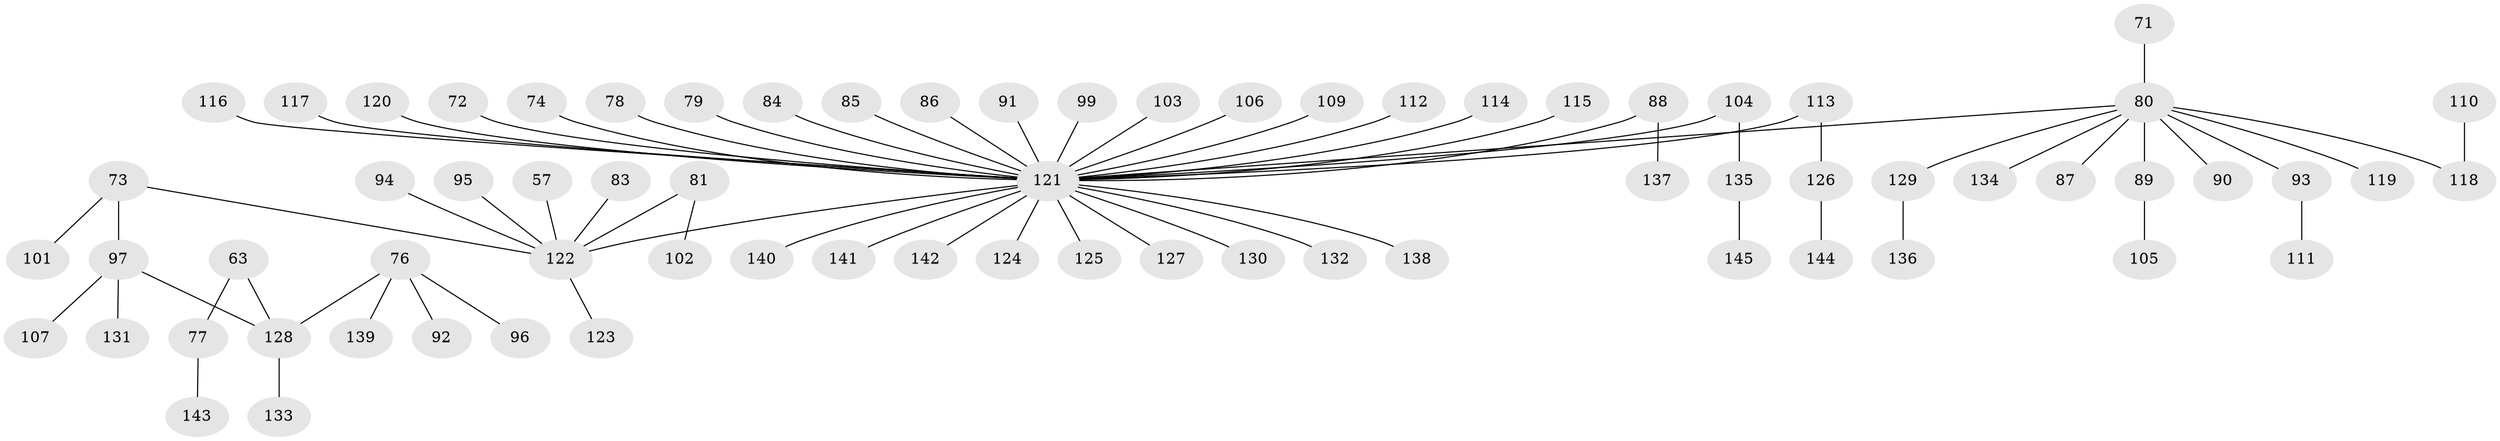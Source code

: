 // original degree distribution, {7: 0.020689655172413793, 3: 0.10344827586206896, 5: 0.006896551724137931, 6: 0.006896551724137931, 2: 0.2620689655172414, 4: 0.1103448275862069, 1: 0.4896551724137931}
// Generated by graph-tools (version 1.1) at 2025/53/03/09/25 04:53:51]
// undirected, 72 vertices, 71 edges
graph export_dot {
graph [start="1"]
  node [color=gray90,style=filled];
  57;
  63;
  71;
  72;
  73 [super="+49"];
  74;
  76;
  77;
  78;
  79;
  80 [super="+10+14+29+18+25+40+51+70"];
  81;
  83;
  84;
  85;
  86;
  87;
  88;
  89;
  90;
  91;
  92;
  93;
  94;
  95;
  96;
  97 [super="+42"];
  99;
  101;
  102;
  103;
  104;
  105;
  106;
  107;
  109;
  110;
  111;
  112;
  113;
  114;
  115;
  116;
  117;
  118 [super="+53"];
  119;
  120;
  121 [super="+69+108+65"];
  122 [super="+24+38+20+27+32+44+37"];
  123;
  124;
  125;
  126;
  127;
  128 [super="+26"];
  129;
  130;
  131;
  132;
  133;
  134;
  135;
  136;
  137;
  138;
  139;
  140;
  141;
  142;
  143;
  144;
  145;
  57 -- 122;
  63 -- 77;
  63 -- 128;
  71 -- 80;
  72 -- 121;
  73 -- 122;
  73 -- 101;
  73 -- 97;
  74 -- 121;
  76 -- 92;
  76 -- 96;
  76 -- 139;
  76 -- 128;
  77 -- 143;
  78 -- 121;
  79 -- 121;
  80 -- 90;
  80 -- 129;
  80 -- 119;
  80 -- 93;
  80 -- 134;
  80 -- 89;
  80 -- 87;
  80 -- 118;
  80 -- 121;
  81 -- 102;
  81 -- 122;
  83 -- 122;
  84 -- 121;
  85 -- 121;
  86 -- 121;
  88 -- 137;
  88 -- 121;
  89 -- 105;
  91 -- 121;
  93 -- 111;
  94 -- 122;
  95 -- 122;
  97 -- 128;
  97 -- 131;
  97 -- 107;
  99 -- 121;
  103 -- 121;
  104 -- 135;
  104 -- 121;
  106 -- 121;
  109 -- 121;
  110 -- 118;
  112 -- 121;
  113 -- 126;
  113 -- 121;
  114 -- 121;
  115 -- 121;
  116 -- 121;
  117 -- 121;
  120 -- 121;
  121 -- 130;
  121 -- 132;
  121 -- 138;
  121 -- 140;
  121 -- 141;
  121 -- 142;
  121 -- 122;
  121 -- 124;
  121 -- 125;
  121 -- 127;
  122 -- 123;
  126 -- 144;
  128 -- 133;
  129 -- 136;
  135 -- 145;
}
